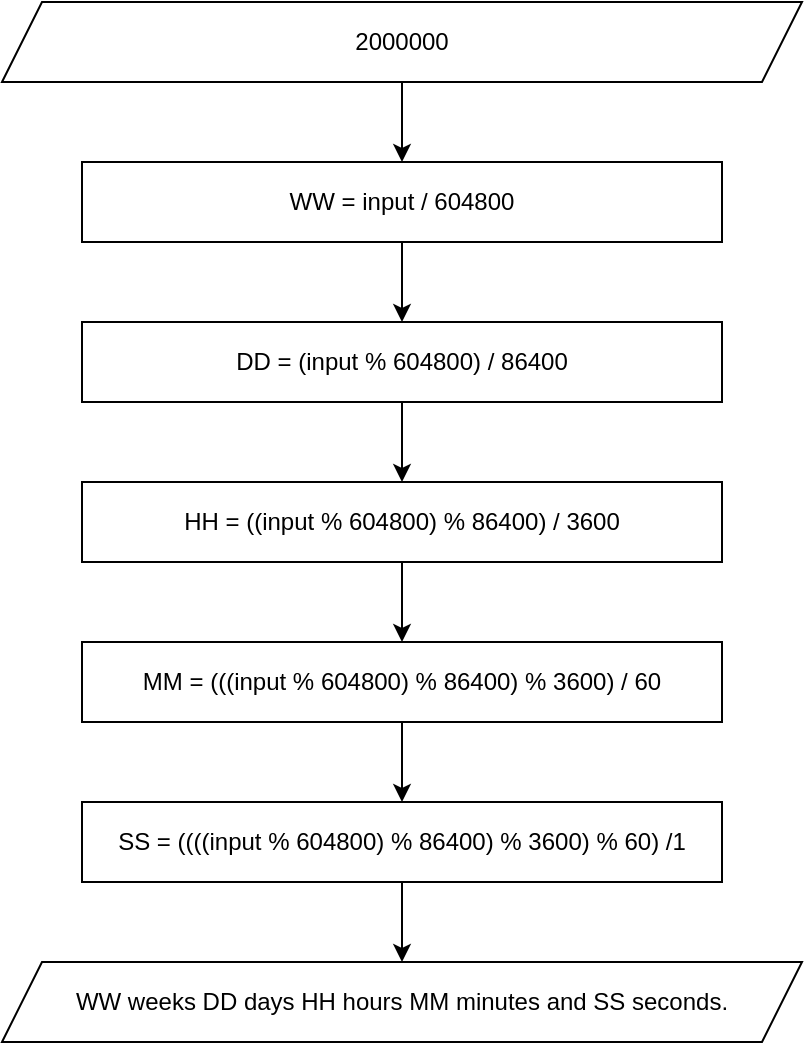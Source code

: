 <mxfile>
    <diagram id="CAdp276tebCalNla8G0i" name="Page-1">
        <mxGraphModel dx="1098" dy="1258" grid="1" gridSize="10" guides="1" tooltips="1" connect="1" arrows="1" fold="1" page="1" pageScale="1" pageWidth="827" pageHeight="1169" math="0" shadow="0">
            <root>
                <mxCell id="0"/>
                <mxCell id="1" parent="0"/>
                <mxCell id="10" style="edgeStyle=none;html=1;exitX=0.5;exitY=1;exitDx=0;exitDy=0;entryX=0.5;entryY=0;entryDx=0;entryDy=0;" edge="1" parent="1" source="2" target="3">
                    <mxGeometry relative="1" as="geometry"/>
                </mxCell>
                <mxCell id="2" value="2000000" style="shape=parallelogram;perimeter=parallelogramPerimeter;whiteSpace=wrap;html=1;fixedSize=1;" vertex="1" parent="1">
                    <mxGeometry x="240" y="280" width="400" height="40" as="geometry"/>
                </mxCell>
                <mxCell id="11" style="edgeStyle=none;html=1;exitX=0.5;exitY=1;exitDx=0;exitDy=0;entryX=0.5;entryY=0;entryDx=0;entryDy=0;" edge="1" parent="1" source="3" target="4">
                    <mxGeometry relative="1" as="geometry"/>
                </mxCell>
                <mxCell id="3" value="WW = input /&amp;nbsp;604800" style="rounded=0;whiteSpace=wrap;html=1;" vertex="1" parent="1">
                    <mxGeometry x="280" y="360" width="320" height="40" as="geometry"/>
                </mxCell>
                <mxCell id="12" style="edgeStyle=none;html=1;exitX=0.5;exitY=1;exitDx=0;exitDy=0;entryX=0.5;entryY=0;entryDx=0;entryDy=0;" edge="1" parent="1" source="4" target="5">
                    <mxGeometry relative="1" as="geometry"/>
                </mxCell>
                <mxCell id="4" value="DD = (input % 604800) /&amp;nbsp;86400" style="rounded=0;whiteSpace=wrap;html=1;" vertex="1" parent="1">
                    <mxGeometry x="280" y="440" width="320" height="40" as="geometry"/>
                </mxCell>
                <mxCell id="13" style="edgeStyle=none;html=1;exitX=0.5;exitY=1;exitDx=0;exitDy=0;entryX=0.5;entryY=0;entryDx=0;entryDy=0;" edge="1" parent="1" source="5" target="6">
                    <mxGeometry relative="1" as="geometry"/>
                </mxCell>
                <mxCell id="5" value="HH = ((input % 604800) % 86400) /&amp;nbsp;3600" style="rounded=0;whiteSpace=wrap;html=1;" vertex="1" parent="1">
                    <mxGeometry x="280" y="520" width="320" height="40" as="geometry"/>
                </mxCell>
                <mxCell id="14" style="edgeStyle=none;html=1;exitX=0.5;exitY=1;exitDx=0;exitDy=0;entryX=0.5;entryY=0;entryDx=0;entryDy=0;" edge="1" parent="1" source="6" target="8">
                    <mxGeometry relative="1" as="geometry"/>
                </mxCell>
                <mxCell id="6" value="MM = (((input % 604800) % 86400) % 3600) / 60" style="rounded=0;whiteSpace=wrap;html=1;" vertex="1" parent="1">
                    <mxGeometry x="280" y="600" width="320" height="40" as="geometry"/>
                </mxCell>
                <mxCell id="15" style="edgeStyle=none;html=1;exitX=0.5;exitY=1;exitDx=0;exitDy=0;entryX=0.5;entryY=0;entryDx=0;entryDy=0;" edge="1" parent="1" source="8" target="9">
                    <mxGeometry relative="1" as="geometry"/>
                </mxCell>
                <mxCell id="8" value="SS = ((((input % 604800) % 86400) % 3600) % 60) /1" style="rounded=0;whiteSpace=wrap;html=1;" vertex="1" parent="1">
                    <mxGeometry x="280" y="680" width="320" height="40" as="geometry"/>
                </mxCell>
                <mxCell id="9" value="WW weeks DD days HH hours MM minutes and SS seconds." style="shape=parallelogram;perimeter=parallelogramPerimeter;whiteSpace=wrap;html=1;fixedSize=1;" vertex="1" parent="1">
                    <mxGeometry x="240" y="760" width="400" height="40" as="geometry"/>
                </mxCell>
            </root>
        </mxGraphModel>
    </diagram>
</mxfile>